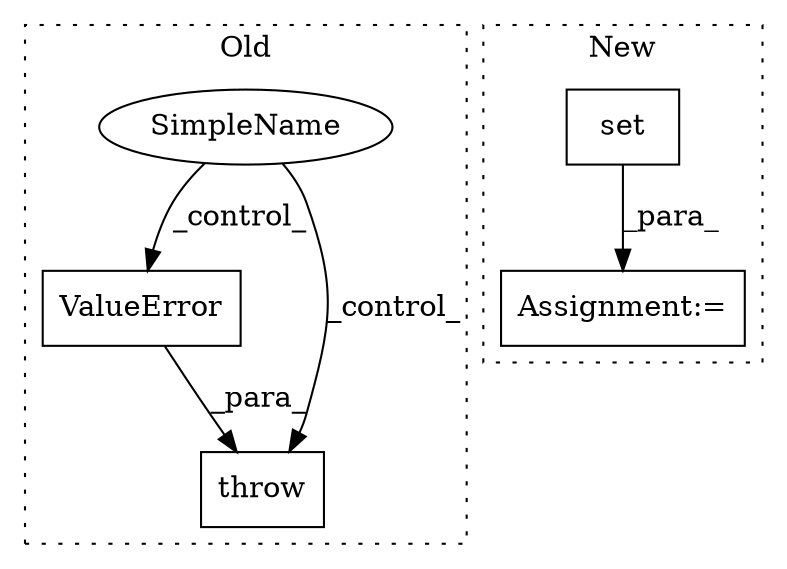 digraph G {
subgraph cluster0 {
1 [label="ValueError" a="32" s="7405,7461" l="11,1" shape="box"];
3 [label="SimpleName" a="42" s="" l="" shape="ellipse"];
4 [label="throw" a="53" s="7399" l="6" shape="box"];
label = "Old";
style="dotted";
}
subgraph cluster1 {
2 [label="set" a="32" s="5700,5720" l="4,1" shape="box"];
5 [label="Assignment:=" a="7" s="5699" l="1" shape="box"];
label = "New";
style="dotted";
}
1 -> 4 [label="_para_"];
2 -> 5 [label="_para_"];
3 -> 1 [label="_control_"];
3 -> 4 [label="_control_"];
}